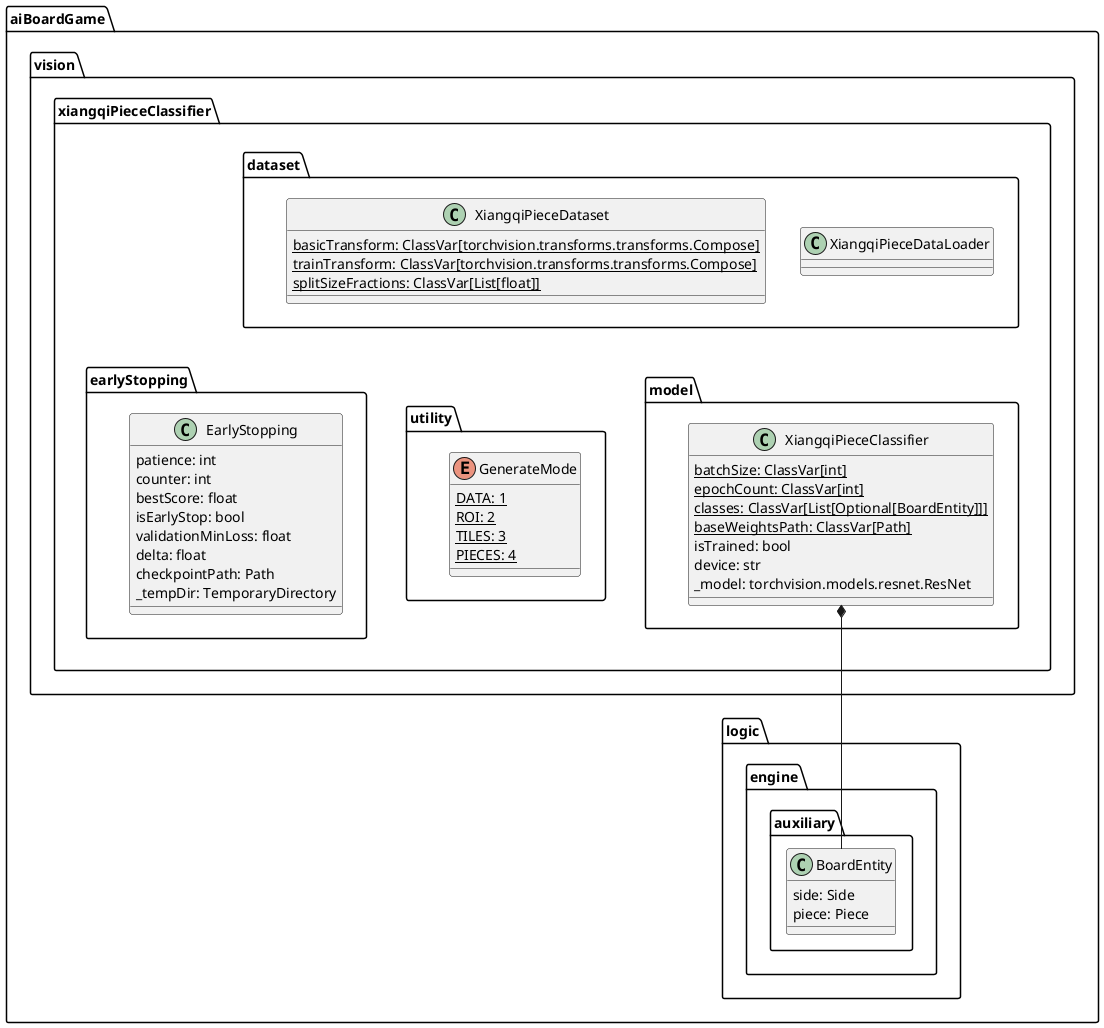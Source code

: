 @startuml XiangqiPieceClassifier

class aiBoardGame.logic.engine.auxiliary.BoardEntity {
  side: Side
  piece: Piece
}

class aiBoardGame.vision.xiangqiPieceClassifier.dataset.XiangqiPieceDataLoader {
}
class aiBoardGame.vision.xiangqiPieceClassifier.dataset.XiangqiPieceDataset {
  basicTransform: ClassVar[torchvision.transforms.transforms.Compose] {static}
  trainTransform: ClassVar[torchvision.transforms.transforms.Compose] {static}
  splitSizeFractions: ClassVar[List[float]] {static}
}
class aiBoardGame.vision.xiangqiPieceClassifier.earlyStopping.EarlyStopping {
  patience: int
  counter: int
  bestScore: float
  isEarlyStop: bool
  validationMinLoss: float
  delta: float
  checkpointPath: Path
  _tempDir: TemporaryDirectory
}
enum aiBoardGame.vision.xiangqiPieceClassifier.utility.GenerateMode {
  DATA: 1 {static}
  ROI: 2 {static}
  TILES: 3 {static}
  PIECES: 4 {static}
}
class aiBoardGame.vision.xiangqiPieceClassifier.model.XiangqiPieceClassifier {
  batchSize: ClassVar[int] {static}
  epochCount: ClassVar[int] {static}
  classes: ClassVar[List[Optional[BoardEntity]]] {static}
  baseWeightsPath: ClassVar[Path] {static}
  isTrained: bool
  device: str
  _model: torchvision.models.resnet.ResNet
}

aiBoardGame.vision.xiangqiPieceClassifier.model.XiangqiPieceClassifier *-- aiBoardGame.logic.engine.auxiliary.BoardEntity

aiBoardGame.vision.xiangqiPieceClassifier.dataset -down[hidden]-> aiBoardGame.vision.xiangqiPieceClassifier.model
aiBoardGame.vision.xiangqiPieceClassifier.dataset -down[hidden]-> aiBoardGame.vision.xiangqiPieceClassifier.earlyStopping
aiBoardGame.vision.xiangqiPieceClassifier.dataset -down[hidden]-> aiBoardGame.vision.xiangqiPieceClassifier.utility

@enduml